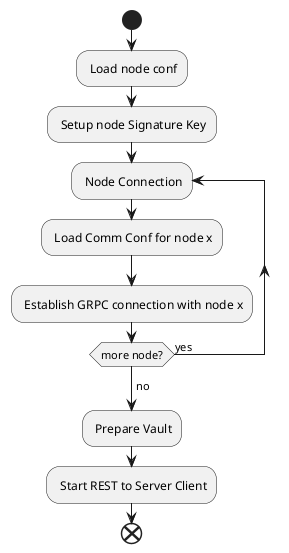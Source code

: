 @startuml
start 
: Load node conf;
: Setup node Signature Key;
repeat: Node Connection 
: Load Comm Conf for node x;
: Establish GRPC connection with node x;
repeat while (more node?) is (yes)
->no;
: Prepare Vault;
: Start REST to Server Client;
end
@enduml
